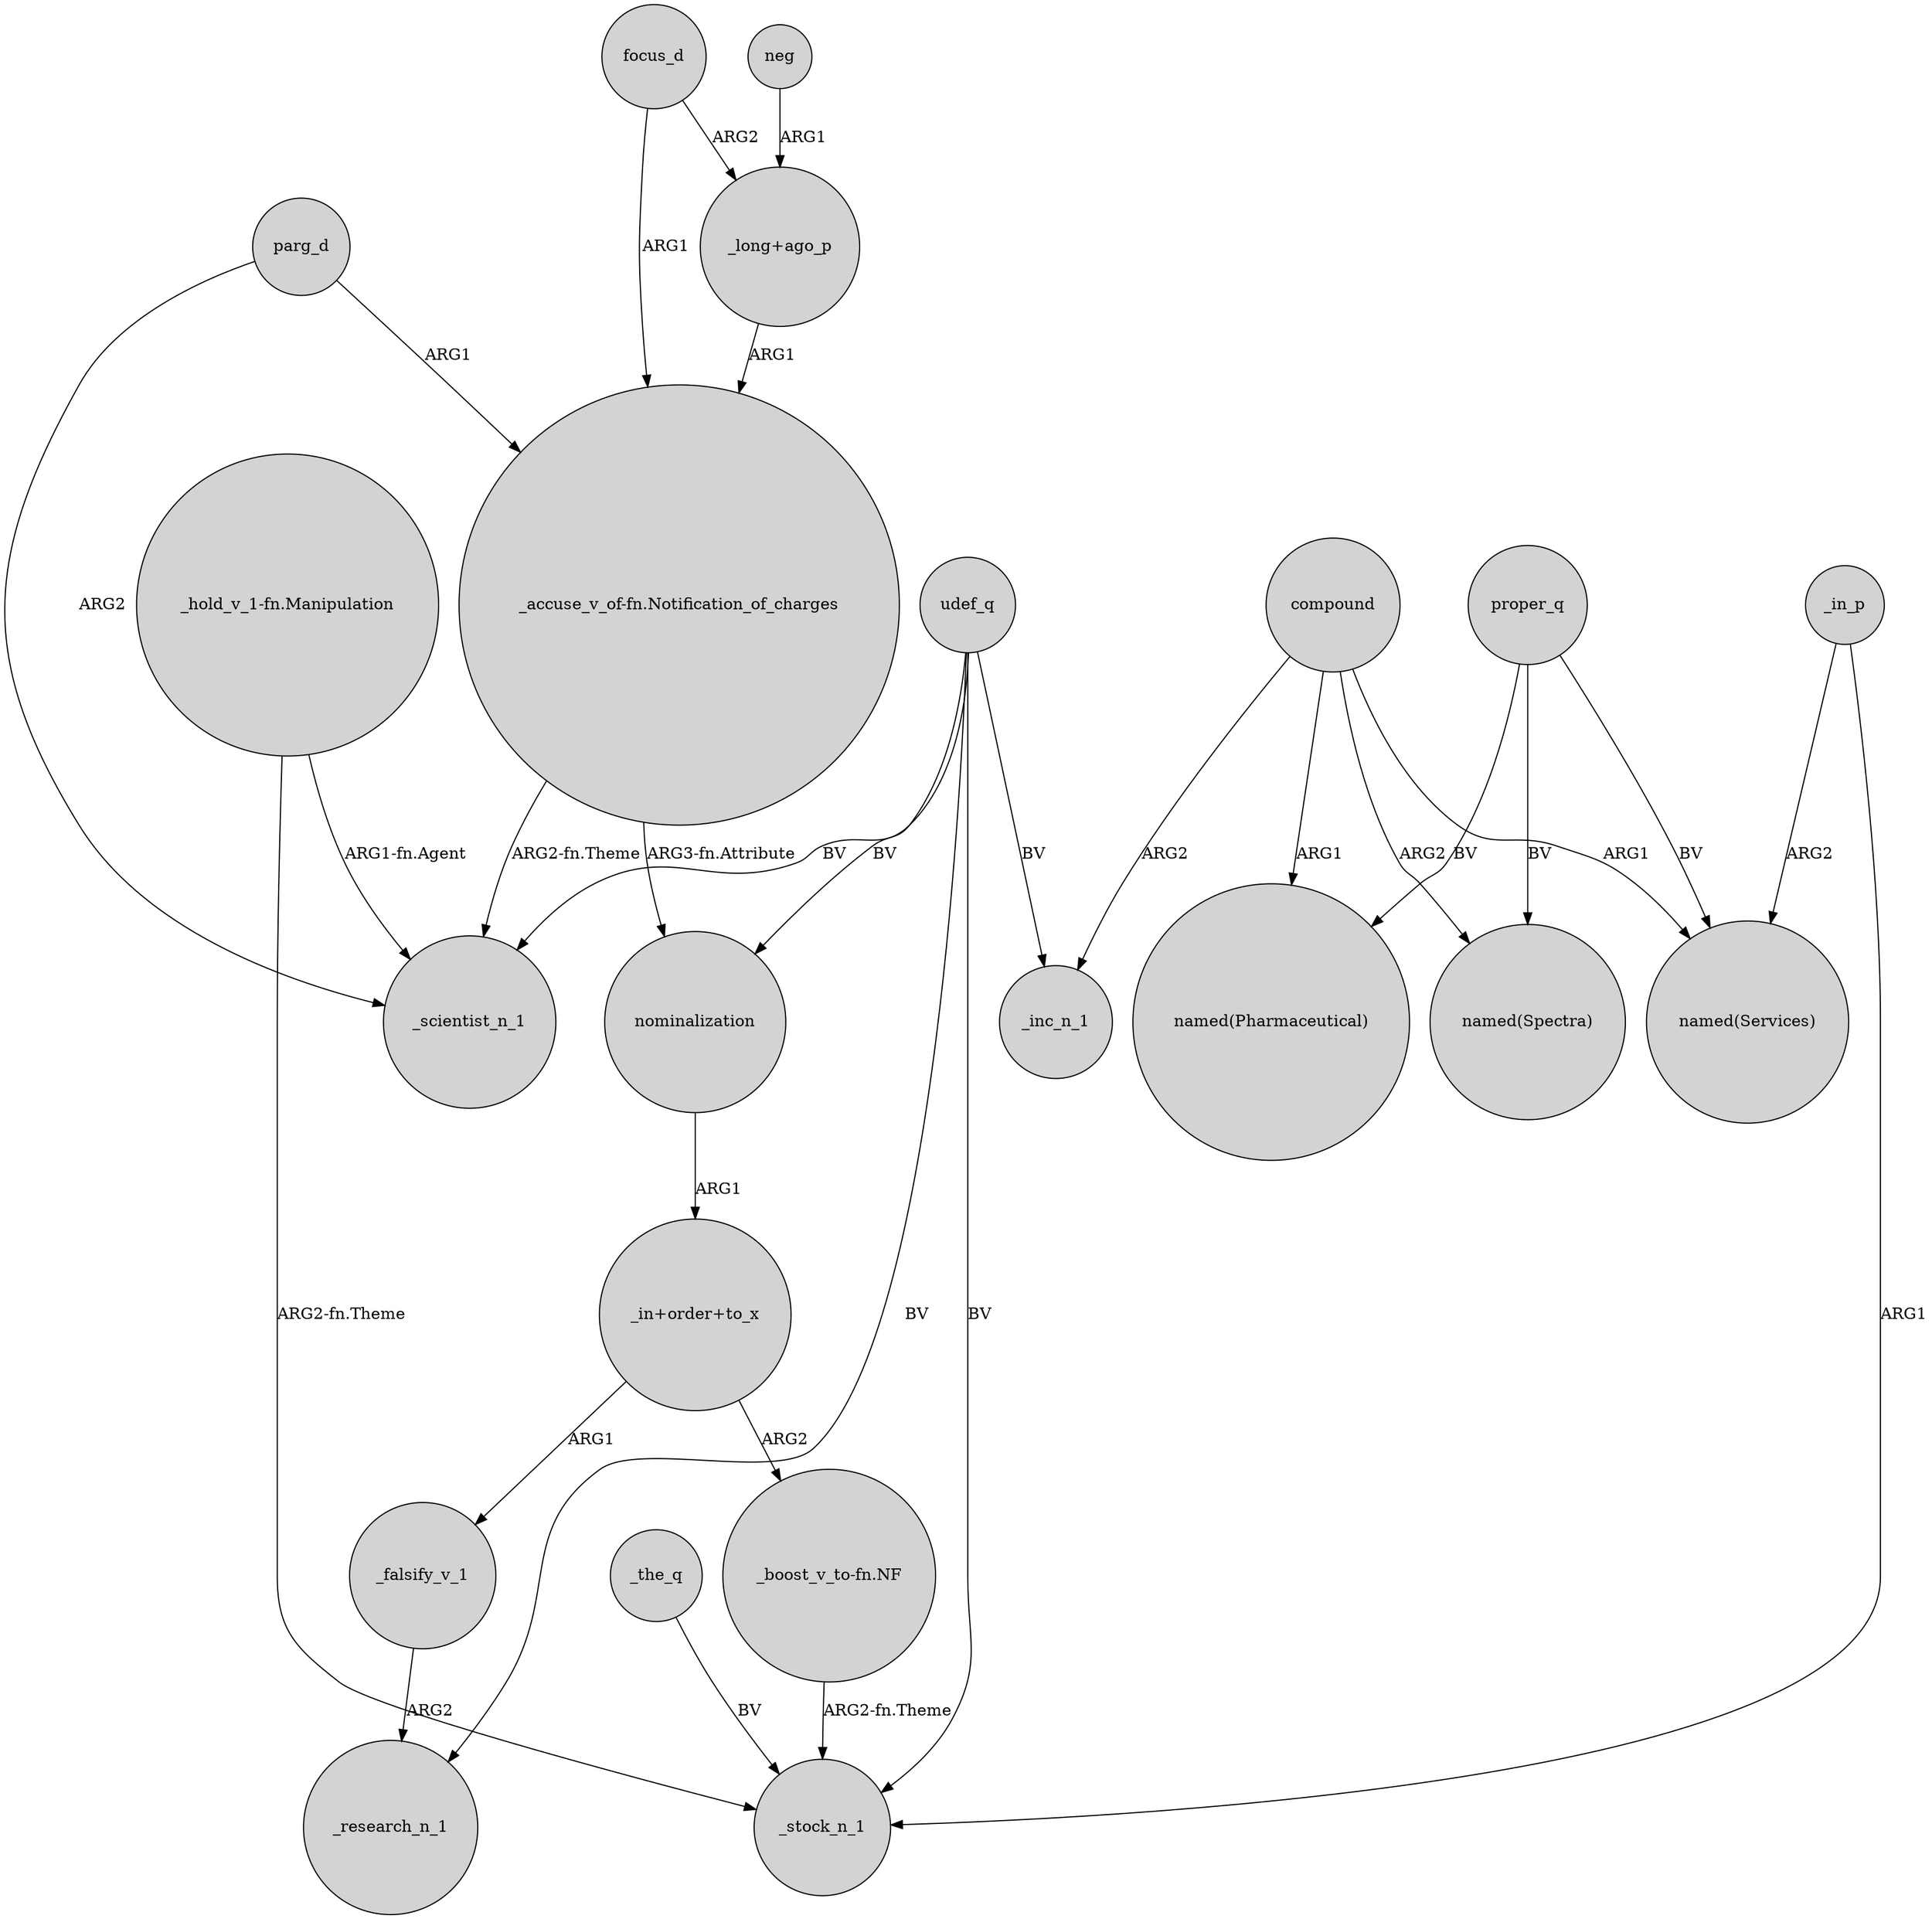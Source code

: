 digraph {
	node [shape=circle style=filled]
	parg_d -> _scientist_n_1 [label=ARG2]
	"_long+ago_p" -> "_accuse_v_of-fn.Notification_of_charges" [label=ARG1]
	udef_q -> _inc_n_1 [label=BV]
	compound -> "named(Pharmaceutical)" [label=ARG1]
	neg -> "_long+ago_p" [label=ARG1]
	_the_q -> _stock_n_1 [label=BV]
	compound -> "named(Services)" [label=ARG1]
	udef_q -> _research_n_1 [label=BV]
	_falsify_v_1 -> _research_n_1 [label=ARG2]
	focus_d -> "_long+ago_p" [label=ARG2]
	proper_q -> "named(Services)" [label=BV]
	proper_q -> "named(Spectra)" [label=BV]
	"_hold_v_1-fn.Manipulation" -> _scientist_n_1 [label="ARG1-fn.Agent"]
	udef_q -> _stock_n_1 [label=BV]
	parg_d -> "_accuse_v_of-fn.Notification_of_charges" [label=ARG1]
	nominalization -> "_in+order+to_x" [label=ARG1]
	_in_p -> _stock_n_1 [label=ARG1]
	_in_p -> "named(Services)" [label=ARG2]
	udef_q -> nominalization [label=BV]
	focus_d -> "_accuse_v_of-fn.Notification_of_charges" [label=ARG1]
	"_accuse_v_of-fn.Notification_of_charges" -> _scientist_n_1 [label="ARG2-fn.Theme"]
	"_in+order+to_x" -> _falsify_v_1 [label=ARG1]
	udef_q -> _scientist_n_1 [label=BV]
	"_hold_v_1-fn.Manipulation" -> _stock_n_1 [label="ARG2-fn.Theme"]
	"_in+order+to_x" -> "_boost_v_to-fn.NF" [label=ARG2]
	"_boost_v_to-fn.NF" -> _stock_n_1 [label="ARG2-fn.Theme"]
	compound -> "named(Spectra)" [label=ARG2]
	compound -> _inc_n_1 [label=ARG2]
	proper_q -> "named(Pharmaceutical)" [label=BV]
	"_accuse_v_of-fn.Notification_of_charges" -> nominalization [label="ARG3-fn.Attribute"]
}
